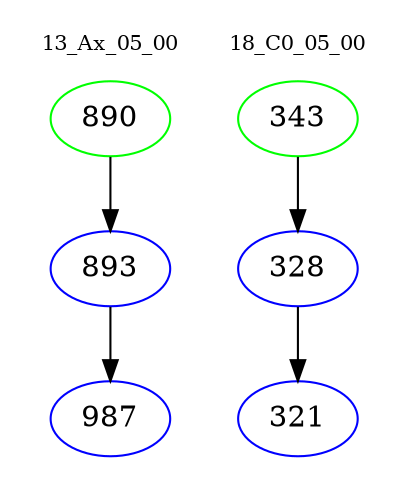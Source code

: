 digraph{
subgraph cluster_0 {
color = white
label = "13_Ax_05_00";
fontsize=10;
T0_890 [label="890", color="green"]
T0_890 -> T0_893 [color="black"]
T0_893 [label="893", color="blue"]
T0_893 -> T0_987 [color="black"]
T0_987 [label="987", color="blue"]
}
subgraph cluster_1 {
color = white
label = "18_C0_05_00";
fontsize=10;
T1_343 [label="343", color="green"]
T1_343 -> T1_328 [color="black"]
T1_328 [label="328", color="blue"]
T1_328 -> T1_321 [color="black"]
T1_321 [label="321", color="blue"]
}
}
